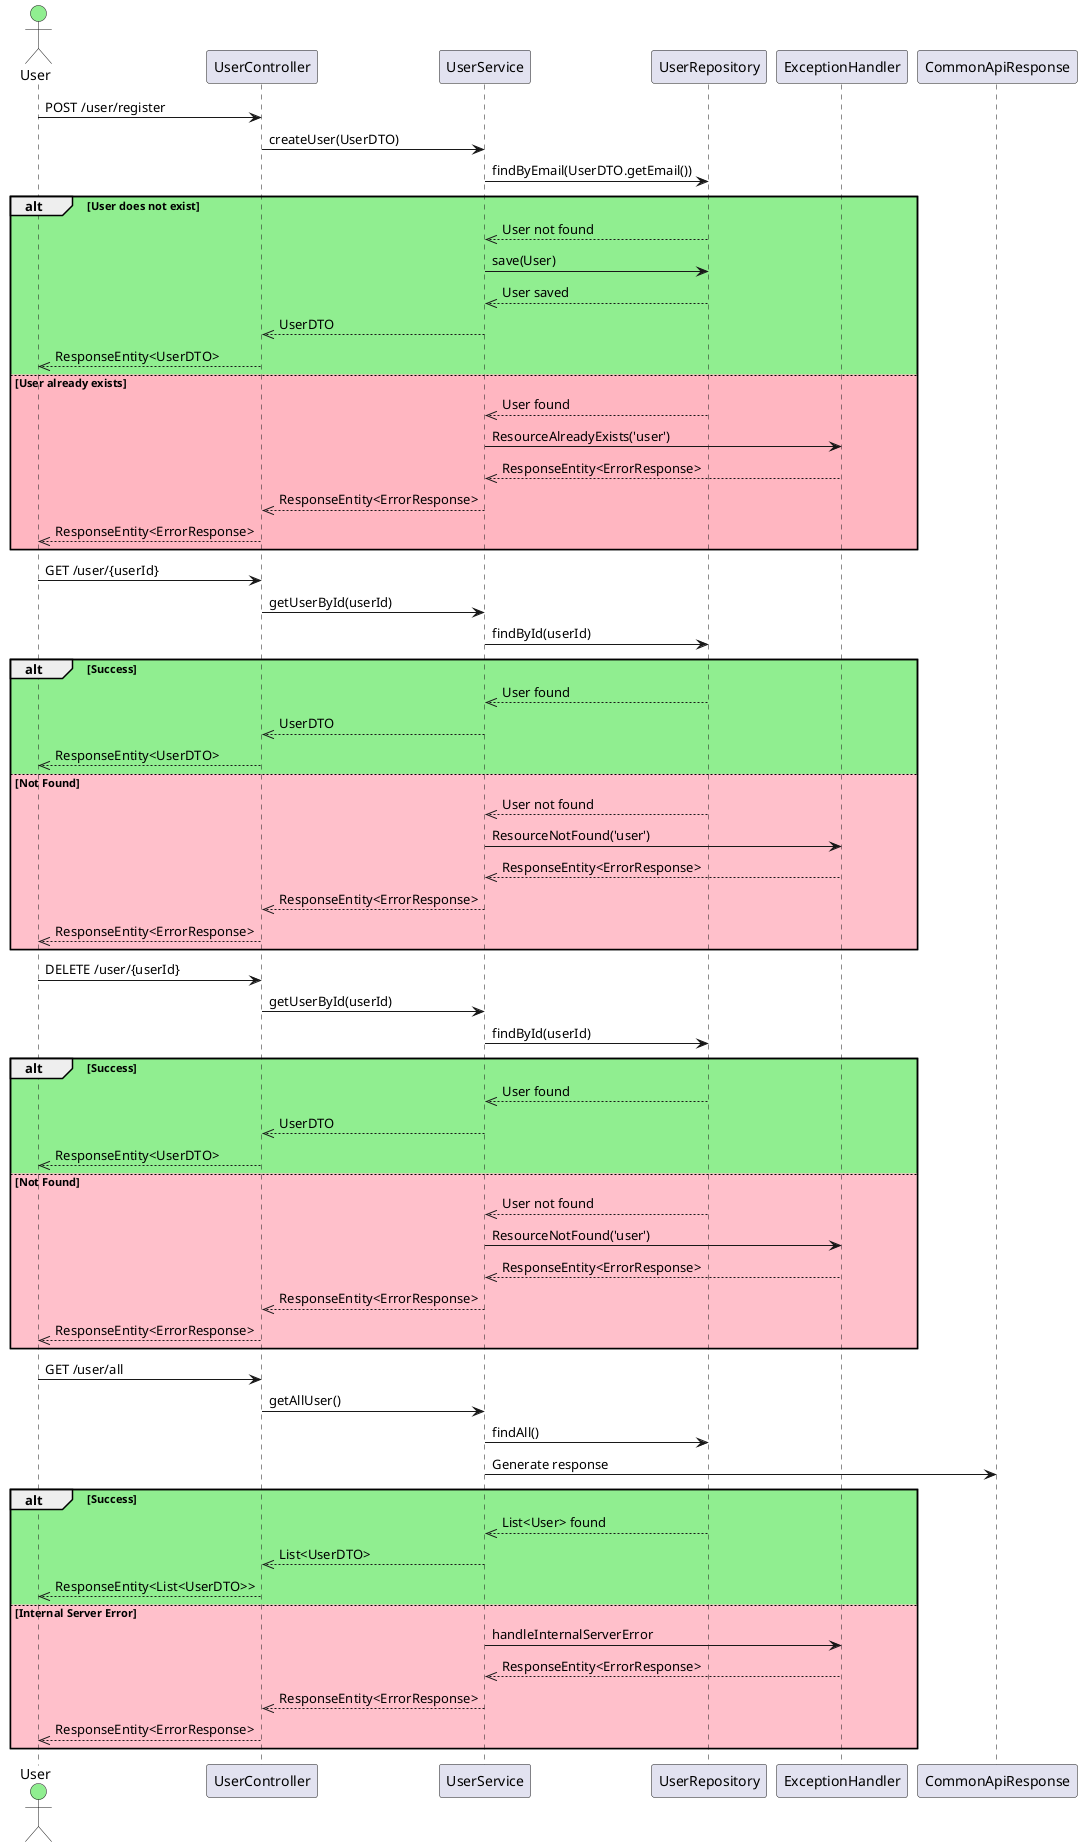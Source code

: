 @startuml User
actor User #lightgreen

    participant "UserController" as UserController
    participant "UserService" as UserService
    participant "UserRepository" as UserRepository
    participant "ExceptionHandler" as ExceptionHandler

    User -> UserController: POST /user/register
    UserController -> UserService: createUser(UserDTO)
    UserService -> UserRepository: findByEmail(UserDTO.getEmail())
    alt #lightgreen User does not exist
            UserRepository -->> UserService: User not found
            UserService -> UserRepository: save(User)
            UserRepository -->> UserService: User saved
            UserService -->> UserController: UserDTO
            UserController -->> User: ResponseEntity<UserDTO>
    else #lightpink User already exists
            UserRepository -->> UserService: User found
            UserService -> ExceptionHandler: ResourceAlreadyExists('user')
            ExceptionHandler -->> UserService: ResponseEntity<ErrorResponse>
            UserService -->> UserController: ResponseEntity<ErrorResponse>
            UserController -->> User: ResponseEntity<ErrorResponse>
    end


User -> UserController: GET /user/{userId}
UserController -> UserService: getUserById(userId)
UserService -> UserRepository: findById(userId)
alt #lightgreen Success
    UserRepository -->> UserService: User found
    UserService -->> UserController: UserDTO
    UserController -->> User: ResponseEntity<UserDTO> 
else #pink Not Found
    UserRepository -->> UserService: User not found
    UserService -> ExceptionHandler: ResourceNotFound('user')
    ExceptionHandler -->> UserService: ResponseEntity<ErrorResponse>
    UserService -->> UserController: ResponseEntity<ErrorResponse>
    UserController -->> User: ResponseEntity<ErrorResponse>
end

User -> UserController: DELETE /user/{userId}
UserController -> UserService: getUserById(userId)
UserService -> UserRepository: findById(userId)
alt #lightgreen Success
    UserRepository -->> UserService: User found
    UserService -->> UserController: UserDTO
    UserController -->> User: ResponseEntity<UserDTO> 
else #pink Not Found
    UserRepository -->> UserService: User not found
    UserService -> ExceptionHandler: ResourceNotFound('user')
    ExceptionHandler -->> UserService: ResponseEntity<ErrorResponse>
    UserService -->> UserController: ResponseEntity<ErrorResponse>
    UserController -->> User: ResponseEntity<ErrorResponse>
end

User -> UserController: GET /user/all
UserController -> UserService: getAllUser()
UserService -> UserRepository: findAll()
UserService -> CommonApiResponse: Generate response
alt #lightgreen Success
    UserRepository -->> UserService: List<User> found
    UserService -->> UserController: List<UserDTO>
    UserController -->> User: ResponseEntity<List<UserDTO>> 
else #pink Internal Server Error
    UserService -> ExceptionHandler: handleInternalServerError
    ExceptionHandler -->> UserService: ResponseEntity<ErrorResponse>
    UserService -->> UserController: ResponseEntity<ErrorResponse>
    UserController -->> User: ResponseEntity<ErrorResponse>
end
@enduml